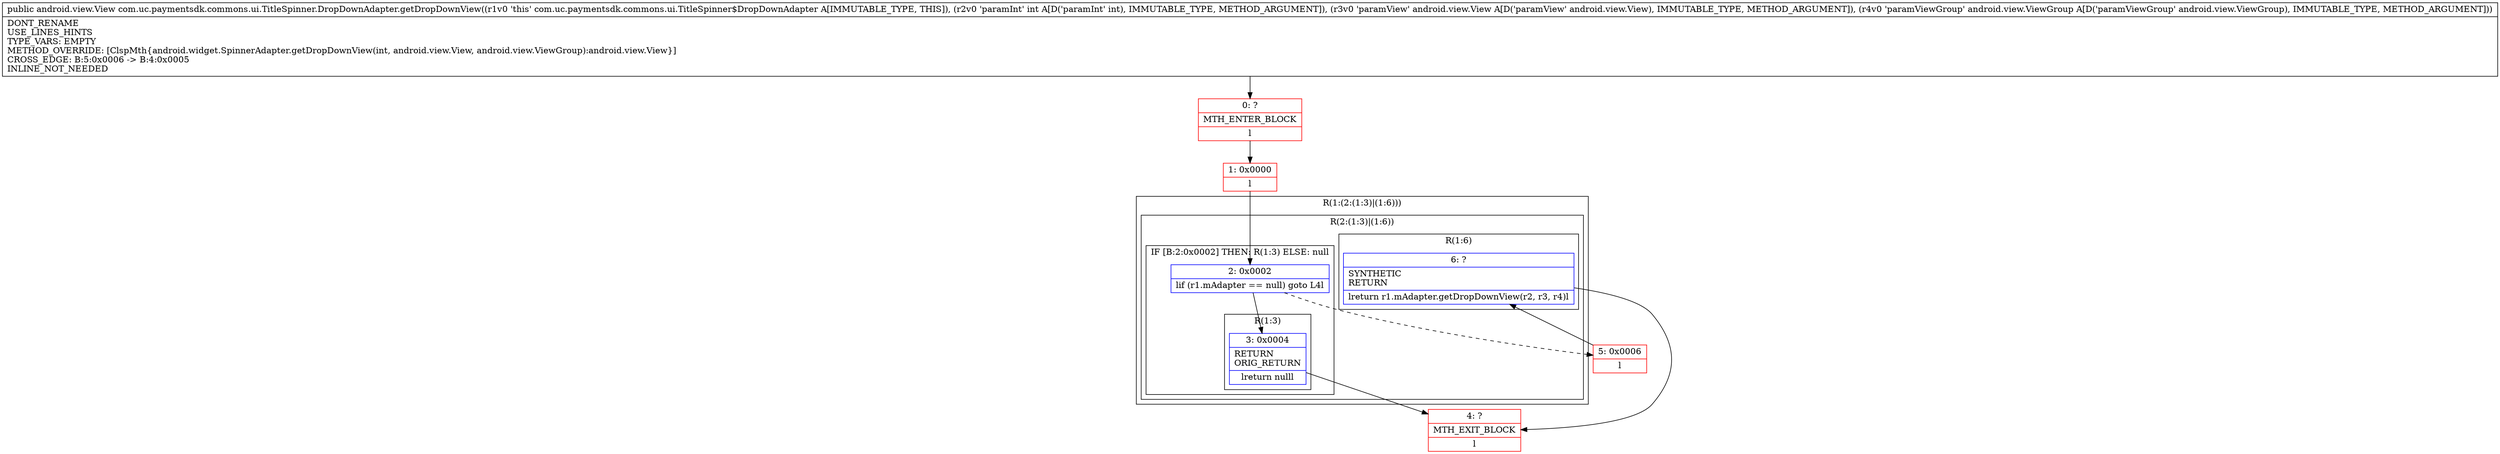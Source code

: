 digraph "CFG forcom.uc.paymentsdk.commons.ui.TitleSpinner.DropDownAdapter.getDropDownView(ILandroid\/view\/View;Landroid\/view\/ViewGroup;)Landroid\/view\/View;" {
subgraph cluster_Region_433451605 {
label = "R(1:(2:(1:3)|(1:6)))";
node [shape=record,color=blue];
subgraph cluster_Region_1575673856 {
label = "R(2:(1:3)|(1:6))";
node [shape=record,color=blue];
subgraph cluster_IfRegion_699447777 {
label = "IF [B:2:0x0002] THEN: R(1:3) ELSE: null";
node [shape=record,color=blue];
Node_2 [shape=record,label="{2\:\ 0x0002|lif (r1.mAdapter == null) goto L4l}"];
subgraph cluster_Region_1627063279 {
label = "R(1:3)";
node [shape=record,color=blue];
Node_3 [shape=record,label="{3\:\ 0x0004|RETURN\lORIG_RETURN\l|lreturn nulll}"];
}
}
subgraph cluster_Region_1443500799 {
label = "R(1:6)";
node [shape=record,color=blue];
Node_6 [shape=record,label="{6\:\ ?|SYNTHETIC\lRETURN\l|lreturn r1.mAdapter.getDropDownView(r2, r3, r4)l}"];
}
}
}
Node_0 [shape=record,color=red,label="{0\:\ ?|MTH_ENTER_BLOCK\l|l}"];
Node_1 [shape=record,color=red,label="{1\:\ 0x0000|l}"];
Node_4 [shape=record,color=red,label="{4\:\ ?|MTH_EXIT_BLOCK\l|l}"];
Node_5 [shape=record,color=red,label="{5\:\ 0x0006|l}"];
MethodNode[shape=record,label="{public android.view.View com.uc.paymentsdk.commons.ui.TitleSpinner.DropDownAdapter.getDropDownView((r1v0 'this' com.uc.paymentsdk.commons.ui.TitleSpinner$DropDownAdapter A[IMMUTABLE_TYPE, THIS]), (r2v0 'paramInt' int A[D('paramInt' int), IMMUTABLE_TYPE, METHOD_ARGUMENT]), (r3v0 'paramView' android.view.View A[D('paramView' android.view.View), IMMUTABLE_TYPE, METHOD_ARGUMENT]), (r4v0 'paramViewGroup' android.view.ViewGroup A[D('paramViewGroup' android.view.ViewGroup), IMMUTABLE_TYPE, METHOD_ARGUMENT]))  | DONT_RENAME\lUSE_LINES_HINTS\lTYPE_VARS: EMPTY\lMETHOD_OVERRIDE: [ClspMth\{android.widget.SpinnerAdapter.getDropDownView(int, android.view.View, android.view.ViewGroup):android.view.View\}]\lCROSS_EDGE: B:5:0x0006 \-\> B:4:0x0005\lINLINE_NOT_NEEDED\l}"];
MethodNode -> Node_0;
Node_2 -> Node_3;
Node_2 -> Node_5[style=dashed];
Node_3 -> Node_4;
Node_6 -> Node_4;
Node_0 -> Node_1;
Node_1 -> Node_2;
Node_5 -> Node_6;
}

